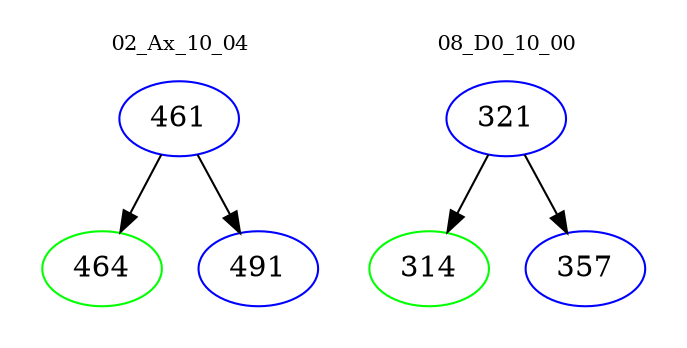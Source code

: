 digraph{
subgraph cluster_0 {
color = white
label = "02_Ax_10_04";
fontsize=10;
T0_461 [label="461", color="blue"]
T0_461 -> T0_464 [color="black"]
T0_464 [label="464", color="green"]
T0_461 -> T0_491 [color="black"]
T0_491 [label="491", color="blue"]
}
subgraph cluster_1 {
color = white
label = "08_D0_10_00";
fontsize=10;
T1_321 [label="321", color="blue"]
T1_321 -> T1_314 [color="black"]
T1_314 [label="314", color="green"]
T1_321 -> T1_357 [color="black"]
T1_357 [label="357", color="blue"]
}
}
